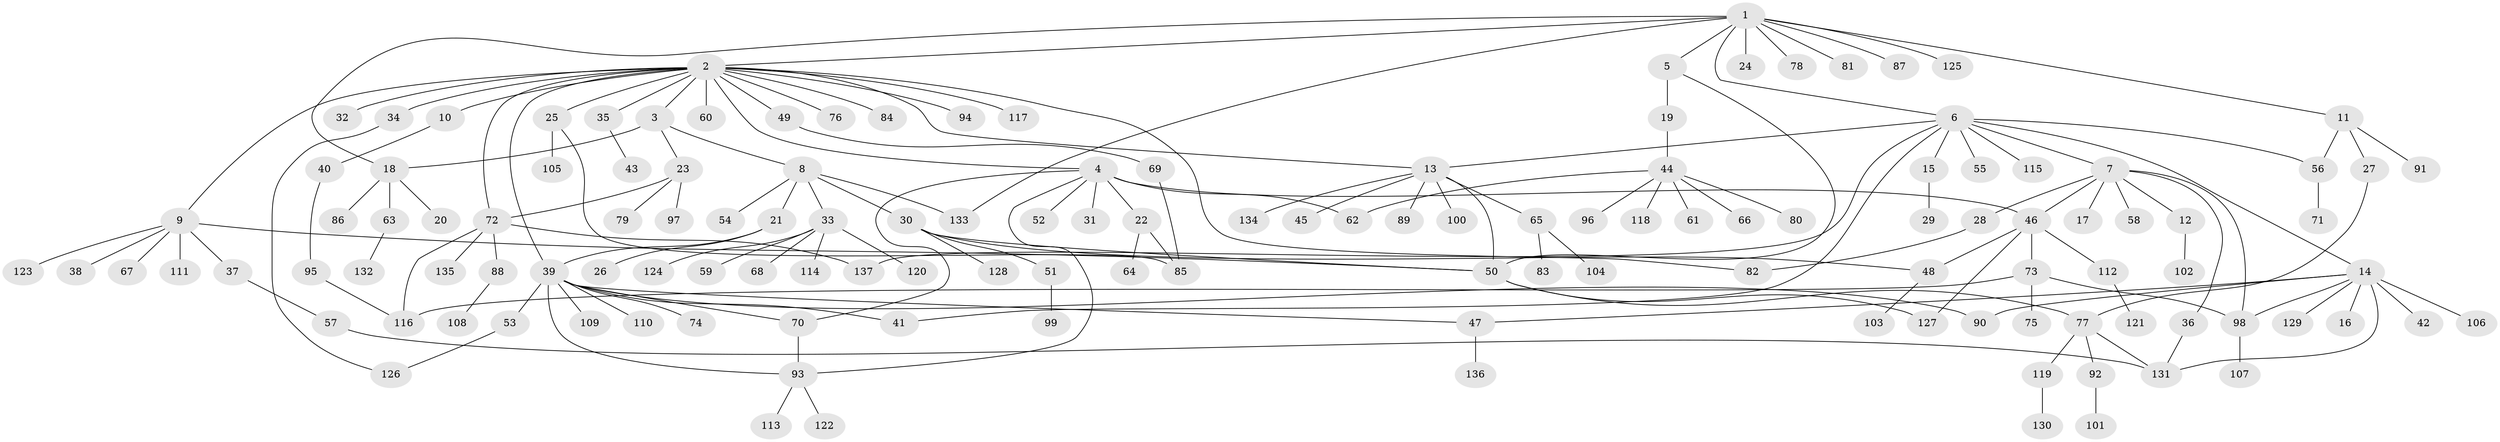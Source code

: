 // coarse degree distribution, {5: 0.1206896551724138, 12: 0.017241379310344827, 7: 0.017241379310344827, 4: 0.08620689655172414, 8: 0.034482758620689655, 6: 0.017241379310344827, 3: 0.15517241379310345, 1: 0.29310344827586204, 2: 0.2413793103448276, 10: 0.017241379310344827}
// Generated by graph-tools (version 1.1) at 2025/50/03/04/25 22:50:17]
// undirected, 137 vertices, 168 edges
graph export_dot {
  node [color=gray90,style=filled];
  1;
  2;
  3;
  4;
  5;
  6;
  7;
  8;
  9;
  10;
  11;
  12;
  13;
  14;
  15;
  16;
  17;
  18;
  19;
  20;
  21;
  22;
  23;
  24;
  25;
  26;
  27;
  28;
  29;
  30;
  31;
  32;
  33;
  34;
  35;
  36;
  37;
  38;
  39;
  40;
  41;
  42;
  43;
  44;
  45;
  46;
  47;
  48;
  49;
  50;
  51;
  52;
  53;
  54;
  55;
  56;
  57;
  58;
  59;
  60;
  61;
  62;
  63;
  64;
  65;
  66;
  67;
  68;
  69;
  70;
  71;
  72;
  73;
  74;
  75;
  76;
  77;
  78;
  79;
  80;
  81;
  82;
  83;
  84;
  85;
  86;
  87;
  88;
  89;
  90;
  91;
  92;
  93;
  94;
  95;
  96;
  97;
  98;
  99;
  100;
  101;
  102;
  103;
  104;
  105;
  106;
  107;
  108;
  109;
  110;
  111;
  112;
  113;
  114;
  115;
  116;
  117;
  118;
  119;
  120;
  121;
  122;
  123;
  124;
  125;
  126;
  127;
  128;
  129;
  130;
  131;
  132;
  133;
  134;
  135;
  136;
  137;
  1 -- 2;
  1 -- 5;
  1 -- 6;
  1 -- 11;
  1 -- 18;
  1 -- 24;
  1 -- 78;
  1 -- 81;
  1 -- 87;
  1 -- 125;
  1 -- 133;
  2 -- 3;
  2 -- 4;
  2 -- 9;
  2 -- 10;
  2 -- 13;
  2 -- 25;
  2 -- 32;
  2 -- 34;
  2 -- 35;
  2 -- 39;
  2 -- 49;
  2 -- 60;
  2 -- 72;
  2 -- 76;
  2 -- 82;
  2 -- 84;
  2 -- 94;
  2 -- 117;
  3 -- 8;
  3 -- 18;
  3 -- 23;
  4 -- 22;
  4 -- 31;
  4 -- 46;
  4 -- 52;
  4 -- 62;
  4 -- 70;
  4 -- 93;
  5 -- 19;
  5 -- 50;
  6 -- 7;
  6 -- 13;
  6 -- 14;
  6 -- 15;
  6 -- 41;
  6 -- 55;
  6 -- 56;
  6 -- 115;
  6 -- 137;
  7 -- 12;
  7 -- 17;
  7 -- 28;
  7 -- 36;
  7 -- 46;
  7 -- 58;
  7 -- 98;
  8 -- 21;
  8 -- 30;
  8 -- 33;
  8 -- 54;
  8 -- 133;
  9 -- 37;
  9 -- 38;
  9 -- 50;
  9 -- 67;
  9 -- 111;
  9 -- 123;
  10 -- 40;
  11 -- 27;
  11 -- 56;
  11 -- 91;
  12 -- 102;
  13 -- 45;
  13 -- 50;
  13 -- 65;
  13 -- 89;
  13 -- 100;
  13 -- 134;
  14 -- 16;
  14 -- 42;
  14 -- 47;
  14 -- 90;
  14 -- 98;
  14 -- 106;
  14 -- 129;
  14 -- 131;
  15 -- 29;
  18 -- 20;
  18 -- 63;
  18 -- 86;
  19 -- 44;
  21 -- 26;
  21 -- 39;
  22 -- 64;
  22 -- 85;
  23 -- 72;
  23 -- 79;
  23 -- 97;
  25 -- 85;
  25 -- 105;
  27 -- 77;
  28 -- 82;
  30 -- 48;
  30 -- 50;
  30 -- 51;
  30 -- 128;
  33 -- 59;
  33 -- 68;
  33 -- 114;
  33 -- 120;
  33 -- 124;
  34 -- 126;
  35 -- 43;
  36 -- 131;
  37 -- 57;
  39 -- 41;
  39 -- 47;
  39 -- 53;
  39 -- 70;
  39 -- 74;
  39 -- 90;
  39 -- 93;
  39 -- 109;
  39 -- 110;
  40 -- 95;
  44 -- 61;
  44 -- 62;
  44 -- 66;
  44 -- 80;
  44 -- 96;
  44 -- 118;
  46 -- 48;
  46 -- 73;
  46 -- 112;
  46 -- 127;
  47 -- 136;
  48 -- 103;
  49 -- 69;
  50 -- 77;
  50 -- 127;
  51 -- 99;
  53 -- 126;
  56 -- 71;
  57 -- 131;
  63 -- 132;
  65 -- 83;
  65 -- 104;
  69 -- 85;
  70 -- 93;
  72 -- 88;
  72 -- 116;
  72 -- 135;
  72 -- 137;
  73 -- 75;
  73 -- 98;
  73 -- 116;
  77 -- 92;
  77 -- 119;
  77 -- 131;
  88 -- 108;
  92 -- 101;
  93 -- 113;
  93 -- 122;
  95 -- 116;
  98 -- 107;
  112 -- 121;
  119 -- 130;
}
